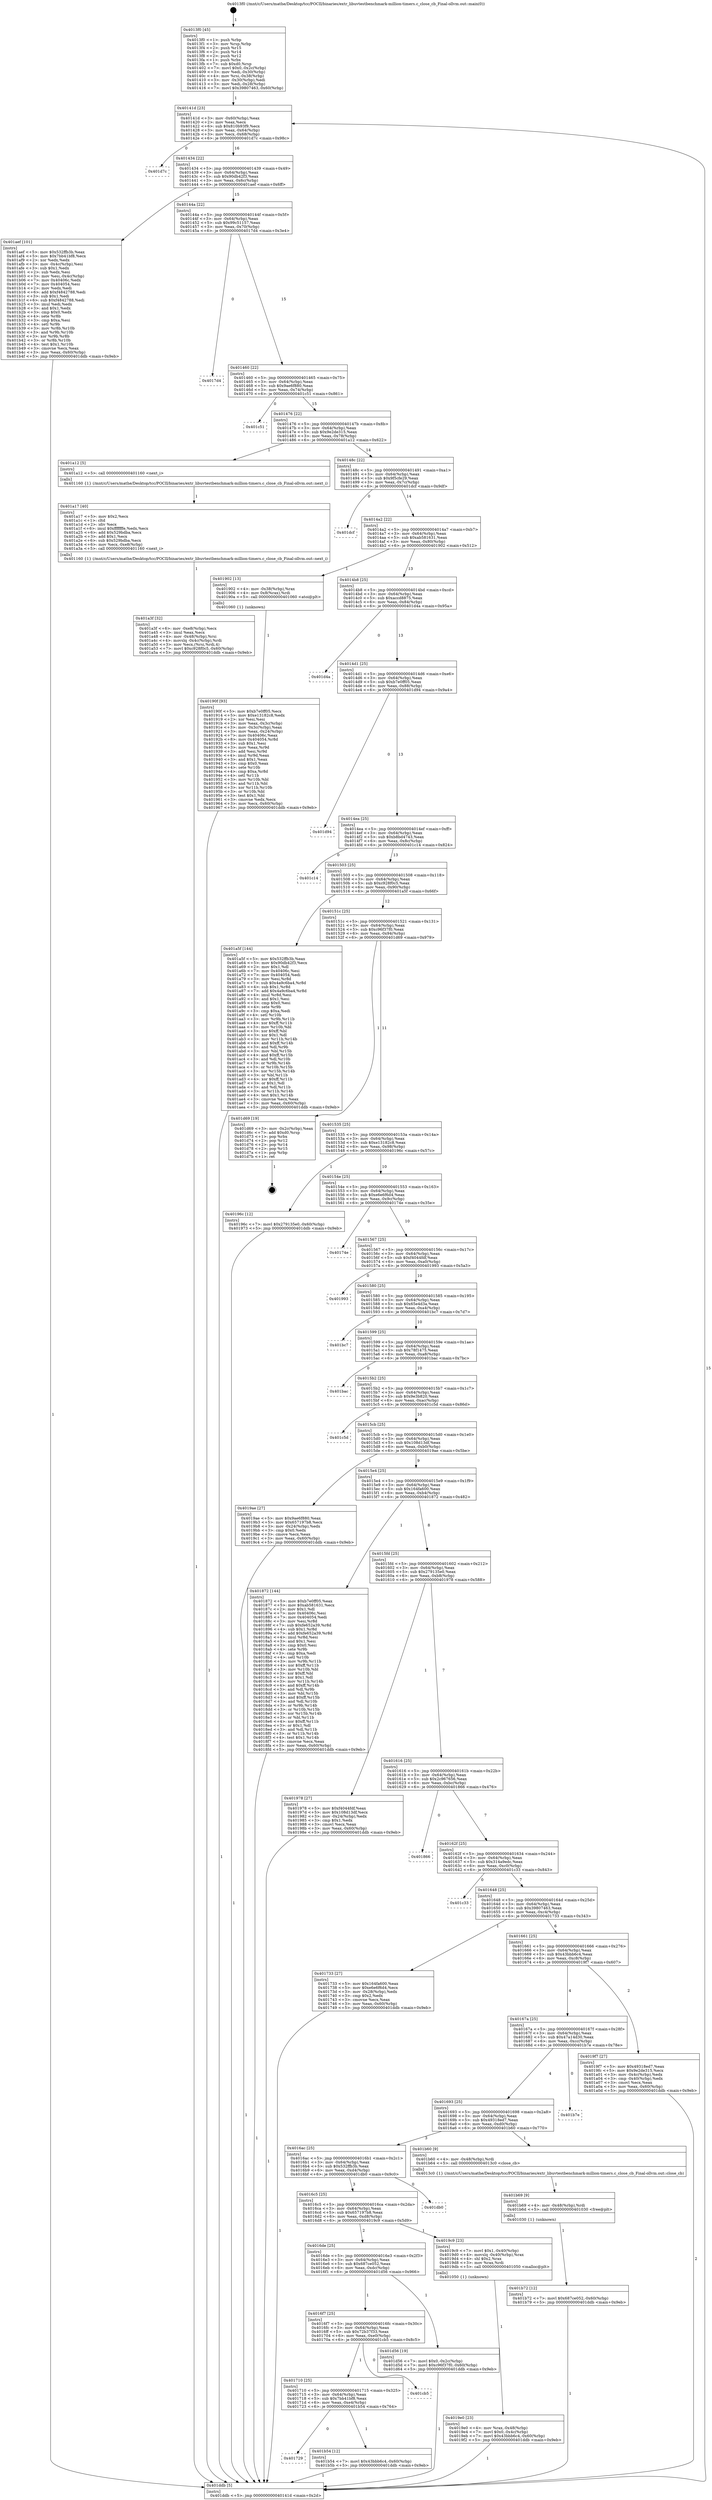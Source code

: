 digraph "0x4013f0" {
  label = "0x4013f0 (/mnt/c/Users/mathe/Desktop/tcc/POCII/binaries/extr_libuvtestbenchmark-million-timers.c_close_cb_Final-ollvm.out::main(0))"
  labelloc = "t"
  node[shape=record]

  Entry [label="",width=0.3,height=0.3,shape=circle,fillcolor=black,style=filled]
  "0x40141d" [label="{
     0x40141d [23]\l
     | [instrs]\l
     &nbsp;&nbsp;0x40141d \<+3\>: mov -0x60(%rbp),%eax\l
     &nbsp;&nbsp;0x401420 \<+2\>: mov %eax,%ecx\l
     &nbsp;&nbsp;0x401422 \<+6\>: sub $0x810b93f9,%ecx\l
     &nbsp;&nbsp;0x401428 \<+3\>: mov %eax,-0x64(%rbp)\l
     &nbsp;&nbsp;0x40142b \<+3\>: mov %ecx,-0x68(%rbp)\l
     &nbsp;&nbsp;0x40142e \<+6\>: je 0000000000401d7c \<main+0x98c\>\l
  }"]
  "0x401d7c" [label="{
     0x401d7c\l
  }", style=dashed]
  "0x401434" [label="{
     0x401434 [22]\l
     | [instrs]\l
     &nbsp;&nbsp;0x401434 \<+5\>: jmp 0000000000401439 \<main+0x49\>\l
     &nbsp;&nbsp;0x401439 \<+3\>: mov -0x64(%rbp),%eax\l
     &nbsp;&nbsp;0x40143c \<+5\>: sub $0x90db42f3,%eax\l
     &nbsp;&nbsp;0x401441 \<+3\>: mov %eax,-0x6c(%rbp)\l
     &nbsp;&nbsp;0x401444 \<+6\>: je 0000000000401aef \<main+0x6ff\>\l
  }"]
  Exit [label="",width=0.3,height=0.3,shape=circle,fillcolor=black,style=filled,peripheries=2]
  "0x401aef" [label="{
     0x401aef [101]\l
     | [instrs]\l
     &nbsp;&nbsp;0x401aef \<+5\>: mov $0x532ffb3b,%eax\l
     &nbsp;&nbsp;0x401af4 \<+5\>: mov $0x7bb41bf8,%ecx\l
     &nbsp;&nbsp;0x401af9 \<+2\>: xor %edx,%edx\l
     &nbsp;&nbsp;0x401afb \<+3\>: mov -0x4c(%rbp),%esi\l
     &nbsp;&nbsp;0x401afe \<+3\>: sub $0x1,%edx\l
     &nbsp;&nbsp;0x401b01 \<+2\>: sub %edx,%esi\l
     &nbsp;&nbsp;0x401b03 \<+3\>: mov %esi,-0x4c(%rbp)\l
     &nbsp;&nbsp;0x401b06 \<+7\>: mov 0x40406c,%edx\l
     &nbsp;&nbsp;0x401b0d \<+7\>: mov 0x404054,%esi\l
     &nbsp;&nbsp;0x401b14 \<+2\>: mov %edx,%edi\l
     &nbsp;&nbsp;0x401b16 \<+6\>: add $0xf4842788,%edi\l
     &nbsp;&nbsp;0x401b1c \<+3\>: sub $0x1,%edi\l
     &nbsp;&nbsp;0x401b1f \<+6\>: sub $0xf4842788,%edi\l
     &nbsp;&nbsp;0x401b25 \<+3\>: imul %edi,%edx\l
     &nbsp;&nbsp;0x401b28 \<+3\>: and $0x1,%edx\l
     &nbsp;&nbsp;0x401b2b \<+3\>: cmp $0x0,%edx\l
     &nbsp;&nbsp;0x401b2e \<+4\>: sete %r8b\l
     &nbsp;&nbsp;0x401b32 \<+3\>: cmp $0xa,%esi\l
     &nbsp;&nbsp;0x401b35 \<+4\>: setl %r9b\l
     &nbsp;&nbsp;0x401b39 \<+3\>: mov %r8b,%r10b\l
     &nbsp;&nbsp;0x401b3c \<+3\>: and %r9b,%r10b\l
     &nbsp;&nbsp;0x401b3f \<+3\>: xor %r9b,%r8b\l
     &nbsp;&nbsp;0x401b42 \<+3\>: or %r8b,%r10b\l
     &nbsp;&nbsp;0x401b45 \<+4\>: test $0x1,%r10b\l
     &nbsp;&nbsp;0x401b49 \<+3\>: cmovne %ecx,%eax\l
     &nbsp;&nbsp;0x401b4c \<+3\>: mov %eax,-0x60(%rbp)\l
     &nbsp;&nbsp;0x401b4f \<+5\>: jmp 0000000000401ddb \<main+0x9eb\>\l
  }"]
  "0x40144a" [label="{
     0x40144a [22]\l
     | [instrs]\l
     &nbsp;&nbsp;0x40144a \<+5\>: jmp 000000000040144f \<main+0x5f\>\l
     &nbsp;&nbsp;0x40144f \<+3\>: mov -0x64(%rbp),%eax\l
     &nbsp;&nbsp;0x401452 \<+5\>: sub $0x99c51157,%eax\l
     &nbsp;&nbsp;0x401457 \<+3\>: mov %eax,-0x70(%rbp)\l
     &nbsp;&nbsp;0x40145a \<+6\>: je 00000000004017d4 \<main+0x3e4\>\l
  }"]
  "0x401b72" [label="{
     0x401b72 [12]\l
     | [instrs]\l
     &nbsp;&nbsp;0x401b72 \<+7\>: movl $0x687ce052,-0x60(%rbp)\l
     &nbsp;&nbsp;0x401b79 \<+5\>: jmp 0000000000401ddb \<main+0x9eb\>\l
  }"]
  "0x4017d4" [label="{
     0x4017d4\l
  }", style=dashed]
  "0x401460" [label="{
     0x401460 [22]\l
     | [instrs]\l
     &nbsp;&nbsp;0x401460 \<+5\>: jmp 0000000000401465 \<main+0x75\>\l
     &nbsp;&nbsp;0x401465 \<+3\>: mov -0x64(%rbp),%eax\l
     &nbsp;&nbsp;0x401468 \<+5\>: sub $0x9ae6f880,%eax\l
     &nbsp;&nbsp;0x40146d \<+3\>: mov %eax,-0x74(%rbp)\l
     &nbsp;&nbsp;0x401470 \<+6\>: je 0000000000401c51 \<main+0x861\>\l
  }"]
  "0x401b69" [label="{
     0x401b69 [9]\l
     | [instrs]\l
     &nbsp;&nbsp;0x401b69 \<+4\>: mov -0x48(%rbp),%rdi\l
     &nbsp;&nbsp;0x401b6d \<+5\>: call 0000000000401030 \<free@plt\>\l
     | [calls]\l
     &nbsp;&nbsp;0x401030 \{1\} (unknown)\l
  }"]
  "0x401c51" [label="{
     0x401c51\l
  }", style=dashed]
  "0x401476" [label="{
     0x401476 [22]\l
     | [instrs]\l
     &nbsp;&nbsp;0x401476 \<+5\>: jmp 000000000040147b \<main+0x8b\>\l
     &nbsp;&nbsp;0x40147b \<+3\>: mov -0x64(%rbp),%eax\l
     &nbsp;&nbsp;0x40147e \<+5\>: sub $0x9e2de315,%eax\l
     &nbsp;&nbsp;0x401483 \<+3\>: mov %eax,-0x78(%rbp)\l
     &nbsp;&nbsp;0x401486 \<+6\>: je 0000000000401a12 \<main+0x622\>\l
  }"]
  "0x401729" [label="{
     0x401729\l
  }", style=dashed]
  "0x401a12" [label="{
     0x401a12 [5]\l
     | [instrs]\l
     &nbsp;&nbsp;0x401a12 \<+5\>: call 0000000000401160 \<next_i\>\l
     | [calls]\l
     &nbsp;&nbsp;0x401160 \{1\} (/mnt/c/Users/mathe/Desktop/tcc/POCII/binaries/extr_libuvtestbenchmark-million-timers.c_close_cb_Final-ollvm.out::next_i)\l
  }"]
  "0x40148c" [label="{
     0x40148c [22]\l
     | [instrs]\l
     &nbsp;&nbsp;0x40148c \<+5\>: jmp 0000000000401491 \<main+0xa1\>\l
     &nbsp;&nbsp;0x401491 \<+3\>: mov -0x64(%rbp),%eax\l
     &nbsp;&nbsp;0x401494 \<+5\>: sub $0x9f5cfe29,%eax\l
     &nbsp;&nbsp;0x401499 \<+3\>: mov %eax,-0x7c(%rbp)\l
     &nbsp;&nbsp;0x40149c \<+6\>: je 0000000000401dcf \<main+0x9df\>\l
  }"]
  "0x401b54" [label="{
     0x401b54 [12]\l
     | [instrs]\l
     &nbsp;&nbsp;0x401b54 \<+7\>: movl $0x43bbb6c4,-0x60(%rbp)\l
     &nbsp;&nbsp;0x401b5b \<+5\>: jmp 0000000000401ddb \<main+0x9eb\>\l
  }"]
  "0x401dcf" [label="{
     0x401dcf\l
  }", style=dashed]
  "0x4014a2" [label="{
     0x4014a2 [22]\l
     | [instrs]\l
     &nbsp;&nbsp;0x4014a2 \<+5\>: jmp 00000000004014a7 \<main+0xb7\>\l
     &nbsp;&nbsp;0x4014a7 \<+3\>: mov -0x64(%rbp),%eax\l
     &nbsp;&nbsp;0x4014aa \<+5\>: sub $0xab581631,%eax\l
     &nbsp;&nbsp;0x4014af \<+3\>: mov %eax,-0x80(%rbp)\l
     &nbsp;&nbsp;0x4014b2 \<+6\>: je 0000000000401902 \<main+0x512\>\l
  }"]
  "0x401710" [label="{
     0x401710 [25]\l
     | [instrs]\l
     &nbsp;&nbsp;0x401710 \<+5\>: jmp 0000000000401715 \<main+0x325\>\l
     &nbsp;&nbsp;0x401715 \<+3\>: mov -0x64(%rbp),%eax\l
     &nbsp;&nbsp;0x401718 \<+5\>: sub $0x7bb41bf8,%eax\l
     &nbsp;&nbsp;0x40171d \<+6\>: mov %eax,-0xe4(%rbp)\l
     &nbsp;&nbsp;0x401723 \<+6\>: je 0000000000401b54 \<main+0x764\>\l
  }"]
  "0x401902" [label="{
     0x401902 [13]\l
     | [instrs]\l
     &nbsp;&nbsp;0x401902 \<+4\>: mov -0x38(%rbp),%rax\l
     &nbsp;&nbsp;0x401906 \<+4\>: mov 0x8(%rax),%rdi\l
     &nbsp;&nbsp;0x40190a \<+5\>: call 0000000000401060 \<atoi@plt\>\l
     | [calls]\l
     &nbsp;&nbsp;0x401060 \{1\} (unknown)\l
  }"]
  "0x4014b8" [label="{
     0x4014b8 [25]\l
     | [instrs]\l
     &nbsp;&nbsp;0x4014b8 \<+5\>: jmp 00000000004014bd \<main+0xcd\>\l
     &nbsp;&nbsp;0x4014bd \<+3\>: mov -0x64(%rbp),%eax\l
     &nbsp;&nbsp;0x4014c0 \<+5\>: sub $0xaccd8875,%eax\l
     &nbsp;&nbsp;0x4014c5 \<+6\>: mov %eax,-0x84(%rbp)\l
     &nbsp;&nbsp;0x4014cb \<+6\>: je 0000000000401d4a \<main+0x95a\>\l
  }"]
  "0x401cb5" [label="{
     0x401cb5\l
  }", style=dashed]
  "0x401d4a" [label="{
     0x401d4a\l
  }", style=dashed]
  "0x4014d1" [label="{
     0x4014d1 [25]\l
     | [instrs]\l
     &nbsp;&nbsp;0x4014d1 \<+5\>: jmp 00000000004014d6 \<main+0xe6\>\l
     &nbsp;&nbsp;0x4014d6 \<+3\>: mov -0x64(%rbp),%eax\l
     &nbsp;&nbsp;0x4014d9 \<+5\>: sub $0xb7e0ff05,%eax\l
     &nbsp;&nbsp;0x4014de \<+6\>: mov %eax,-0x88(%rbp)\l
     &nbsp;&nbsp;0x4014e4 \<+6\>: je 0000000000401d94 \<main+0x9a4\>\l
  }"]
  "0x4016f7" [label="{
     0x4016f7 [25]\l
     | [instrs]\l
     &nbsp;&nbsp;0x4016f7 \<+5\>: jmp 00000000004016fc \<main+0x30c\>\l
     &nbsp;&nbsp;0x4016fc \<+3\>: mov -0x64(%rbp),%eax\l
     &nbsp;&nbsp;0x4016ff \<+5\>: sub $0x72b37f33,%eax\l
     &nbsp;&nbsp;0x401704 \<+6\>: mov %eax,-0xe0(%rbp)\l
     &nbsp;&nbsp;0x40170a \<+6\>: je 0000000000401cb5 \<main+0x8c5\>\l
  }"]
  "0x401d94" [label="{
     0x401d94\l
  }", style=dashed]
  "0x4014ea" [label="{
     0x4014ea [25]\l
     | [instrs]\l
     &nbsp;&nbsp;0x4014ea \<+5\>: jmp 00000000004014ef \<main+0xff\>\l
     &nbsp;&nbsp;0x4014ef \<+3\>: mov -0x64(%rbp),%eax\l
     &nbsp;&nbsp;0x4014f2 \<+5\>: sub $0xb8bd4743,%eax\l
     &nbsp;&nbsp;0x4014f7 \<+6\>: mov %eax,-0x8c(%rbp)\l
     &nbsp;&nbsp;0x4014fd \<+6\>: je 0000000000401c14 \<main+0x824\>\l
  }"]
  "0x401d56" [label="{
     0x401d56 [19]\l
     | [instrs]\l
     &nbsp;&nbsp;0x401d56 \<+7\>: movl $0x0,-0x2c(%rbp)\l
     &nbsp;&nbsp;0x401d5d \<+7\>: movl $0xc96f37f0,-0x60(%rbp)\l
     &nbsp;&nbsp;0x401d64 \<+5\>: jmp 0000000000401ddb \<main+0x9eb\>\l
  }"]
  "0x401c14" [label="{
     0x401c14\l
  }", style=dashed]
  "0x401503" [label="{
     0x401503 [25]\l
     | [instrs]\l
     &nbsp;&nbsp;0x401503 \<+5\>: jmp 0000000000401508 \<main+0x118\>\l
     &nbsp;&nbsp;0x401508 \<+3\>: mov -0x64(%rbp),%eax\l
     &nbsp;&nbsp;0x40150b \<+5\>: sub $0xc928f0c5,%eax\l
     &nbsp;&nbsp;0x401510 \<+6\>: mov %eax,-0x90(%rbp)\l
     &nbsp;&nbsp;0x401516 \<+6\>: je 0000000000401a5f \<main+0x66f\>\l
  }"]
  "0x401a3f" [label="{
     0x401a3f [32]\l
     | [instrs]\l
     &nbsp;&nbsp;0x401a3f \<+6\>: mov -0xe8(%rbp),%ecx\l
     &nbsp;&nbsp;0x401a45 \<+3\>: imul %eax,%ecx\l
     &nbsp;&nbsp;0x401a48 \<+4\>: mov -0x48(%rbp),%rsi\l
     &nbsp;&nbsp;0x401a4c \<+4\>: movslq -0x4c(%rbp),%rdi\l
     &nbsp;&nbsp;0x401a50 \<+3\>: mov %ecx,(%rsi,%rdi,4)\l
     &nbsp;&nbsp;0x401a53 \<+7\>: movl $0xc928f0c5,-0x60(%rbp)\l
     &nbsp;&nbsp;0x401a5a \<+5\>: jmp 0000000000401ddb \<main+0x9eb\>\l
  }"]
  "0x401a5f" [label="{
     0x401a5f [144]\l
     | [instrs]\l
     &nbsp;&nbsp;0x401a5f \<+5\>: mov $0x532ffb3b,%eax\l
     &nbsp;&nbsp;0x401a64 \<+5\>: mov $0x90db42f3,%ecx\l
     &nbsp;&nbsp;0x401a69 \<+2\>: mov $0x1,%dl\l
     &nbsp;&nbsp;0x401a6b \<+7\>: mov 0x40406c,%esi\l
     &nbsp;&nbsp;0x401a72 \<+7\>: mov 0x404054,%edi\l
     &nbsp;&nbsp;0x401a79 \<+3\>: mov %esi,%r8d\l
     &nbsp;&nbsp;0x401a7c \<+7\>: sub $0x4a9c6ba4,%r8d\l
     &nbsp;&nbsp;0x401a83 \<+4\>: sub $0x1,%r8d\l
     &nbsp;&nbsp;0x401a87 \<+7\>: add $0x4a9c6ba4,%r8d\l
     &nbsp;&nbsp;0x401a8e \<+4\>: imul %r8d,%esi\l
     &nbsp;&nbsp;0x401a92 \<+3\>: and $0x1,%esi\l
     &nbsp;&nbsp;0x401a95 \<+3\>: cmp $0x0,%esi\l
     &nbsp;&nbsp;0x401a98 \<+4\>: sete %r9b\l
     &nbsp;&nbsp;0x401a9c \<+3\>: cmp $0xa,%edi\l
     &nbsp;&nbsp;0x401a9f \<+4\>: setl %r10b\l
     &nbsp;&nbsp;0x401aa3 \<+3\>: mov %r9b,%r11b\l
     &nbsp;&nbsp;0x401aa6 \<+4\>: xor $0xff,%r11b\l
     &nbsp;&nbsp;0x401aaa \<+3\>: mov %r10b,%bl\l
     &nbsp;&nbsp;0x401aad \<+3\>: xor $0xff,%bl\l
     &nbsp;&nbsp;0x401ab0 \<+3\>: xor $0x1,%dl\l
     &nbsp;&nbsp;0x401ab3 \<+3\>: mov %r11b,%r14b\l
     &nbsp;&nbsp;0x401ab6 \<+4\>: and $0xff,%r14b\l
     &nbsp;&nbsp;0x401aba \<+3\>: and %dl,%r9b\l
     &nbsp;&nbsp;0x401abd \<+3\>: mov %bl,%r15b\l
     &nbsp;&nbsp;0x401ac0 \<+4\>: and $0xff,%r15b\l
     &nbsp;&nbsp;0x401ac4 \<+3\>: and %dl,%r10b\l
     &nbsp;&nbsp;0x401ac7 \<+3\>: or %r9b,%r14b\l
     &nbsp;&nbsp;0x401aca \<+3\>: or %r10b,%r15b\l
     &nbsp;&nbsp;0x401acd \<+3\>: xor %r15b,%r14b\l
     &nbsp;&nbsp;0x401ad0 \<+3\>: or %bl,%r11b\l
     &nbsp;&nbsp;0x401ad3 \<+4\>: xor $0xff,%r11b\l
     &nbsp;&nbsp;0x401ad7 \<+3\>: or $0x1,%dl\l
     &nbsp;&nbsp;0x401ada \<+3\>: and %dl,%r11b\l
     &nbsp;&nbsp;0x401add \<+3\>: or %r11b,%r14b\l
     &nbsp;&nbsp;0x401ae0 \<+4\>: test $0x1,%r14b\l
     &nbsp;&nbsp;0x401ae4 \<+3\>: cmovne %ecx,%eax\l
     &nbsp;&nbsp;0x401ae7 \<+3\>: mov %eax,-0x60(%rbp)\l
     &nbsp;&nbsp;0x401aea \<+5\>: jmp 0000000000401ddb \<main+0x9eb\>\l
  }"]
  "0x40151c" [label="{
     0x40151c [25]\l
     | [instrs]\l
     &nbsp;&nbsp;0x40151c \<+5\>: jmp 0000000000401521 \<main+0x131\>\l
     &nbsp;&nbsp;0x401521 \<+3\>: mov -0x64(%rbp),%eax\l
     &nbsp;&nbsp;0x401524 \<+5\>: sub $0xc96f37f0,%eax\l
     &nbsp;&nbsp;0x401529 \<+6\>: mov %eax,-0x94(%rbp)\l
     &nbsp;&nbsp;0x40152f \<+6\>: je 0000000000401d69 \<main+0x979\>\l
  }"]
  "0x401a17" [label="{
     0x401a17 [40]\l
     | [instrs]\l
     &nbsp;&nbsp;0x401a17 \<+5\>: mov $0x2,%ecx\l
     &nbsp;&nbsp;0x401a1c \<+1\>: cltd\l
     &nbsp;&nbsp;0x401a1d \<+2\>: idiv %ecx\l
     &nbsp;&nbsp;0x401a1f \<+6\>: imul $0xfffffffe,%edx,%ecx\l
     &nbsp;&nbsp;0x401a25 \<+6\>: add $0x529bdba,%ecx\l
     &nbsp;&nbsp;0x401a2b \<+3\>: add $0x1,%ecx\l
     &nbsp;&nbsp;0x401a2e \<+6\>: sub $0x529bdba,%ecx\l
     &nbsp;&nbsp;0x401a34 \<+6\>: mov %ecx,-0xe8(%rbp)\l
     &nbsp;&nbsp;0x401a3a \<+5\>: call 0000000000401160 \<next_i\>\l
     | [calls]\l
     &nbsp;&nbsp;0x401160 \{1\} (/mnt/c/Users/mathe/Desktop/tcc/POCII/binaries/extr_libuvtestbenchmark-million-timers.c_close_cb_Final-ollvm.out::next_i)\l
  }"]
  "0x401d69" [label="{
     0x401d69 [19]\l
     | [instrs]\l
     &nbsp;&nbsp;0x401d69 \<+3\>: mov -0x2c(%rbp),%eax\l
     &nbsp;&nbsp;0x401d6c \<+7\>: add $0xd0,%rsp\l
     &nbsp;&nbsp;0x401d73 \<+1\>: pop %rbx\l
     &nbsp;&nbsp;0x401d74 \<+2\>: pop %r12\l
     &nbsp;&nbsp;0x401d76 \<+2\>: pop %r14\l
     &nbsp;&nbsp;0x401d78 \<+2\>: pop %r15\l
     &nbsp;&nbsp;0x401d7a \<+1\>: pop %rbp\l
     &nbsp;&nbsp;0x401d7b \<+1\>: ret\l
  }"]
  "0x401535" [label="{
     0x401535 [25]\l
     | [instrs]\l
     &nbsp;&nbsp;0x401535 \<+5\>: jmp 000000000040153a \<main+0x14a\>\l
     &nbsp;&nbsp;0x40153a \<+3\>: mov -0x64(%rbp),%eax\l
     &nbsp;&nbsp;0x40153d \<+5\>: sub $0xe13182c8,%eax\l
     &nbsp;&nbsp;0x401542 \<+6\>: mov %eax,-0x98(%rbp)\l
     &nbsp;&nbsp;0x401548 \<+6\>: je 000000000040196c \<main+0x57c\>\l
  }"]
  "0x4019e0" [label="{
     0x4019e0 [23]\l
     | [instrs]\l
     &nbsp;&nbsp;0x4019e0 \<+4\>: mov %rax,-0x48(%rbp)\l
     &nbsp;&nbsp;0x4019e4 \<+7\>: movl $0x0,-0x4c(%rbp)\l
     &nbsp;&nbsp;0x4019eb \<+7\>: movl $0x43bbb6c4,-0x60(%rbp)\l
     &nbsp;&nbsp;0x4019f2 \<+5\>: jmp 0000000000401ddb \<main+0x9eb\>\l
  }"]
  "0x40196c" [label="{
     0x40196c [12]\l
     | [instrs]\l
     &nbsp;&nbsp;0x40196c \<+7\>: movl $0x279135e0,-0x60(%rbp)\l
     &nbsp;&nbsp;0x401973 \<+5\>: jmp 0000000000401ddb \<main+0x9eb\>\l
  }"]
  "0x40154e" [label="{
     0x40154e [25]\l
     | [instrs]\l
     &nbsp;&nbsp;0x40154e \<+5\>: jmp 0000000000401553 \<main+0x163\>\l
     &nbsp;&nbsp;0x401553 \<+3\>: mov -0x64(%rbp),%eax\l
     &nbsp;&nbsp;0x401556 \<+5\>: sub $0xe6e6f6d4,%eax\l
     &nbsp;&nbsp;0x40155b \<+6\>: mov %eax,-0x9c(%rbp)\l
     &nbsp;&nbsp;0x401561 \<+6\>: je 000000000040174e \<main+0x35e\>\l
  }"]
  "0x4016de" [label="{
     0x4016de [25]\l
     | [instrs]\l
     &nbsp;&nbsp;0x4016de \<+5\>: jmp 00000000004016e3 \<main+0x2f3\>\l
     &nbsp;&nbsp;0x4016e3 \<+3\>: mov -0x64(%rbp),%eax\l
     &nbsp;&nbsp;0x4016e6 \<+5\>: sub $0x687ce052,%eax\l
     &nbsp;&nbsp;0x4016eb \<+6\>: mov %eax,-0xdc(%rbp)\l
     &nbsp;&nbsp;0x4016f1 \<+6\>: je 0000000000401d56 \<main+0x966\>\l
  }"]
  "0x40174e" [label="{
     0x40174e\l
  }", style=dashed]
  "0x401567" [label="{
     0x401567 [25]\l
     | [instrs]\l
     &nbsp;&nbsp;0x401567 \<+5\>: jmp 000000000040156c \<main+0x17c\>\l
     &nbsp;&nbsp;0x40156c \<+3\>: mov -0x64(%rbp),%eax\l
     &nbsp;&nbsp;0x40156f \<+5\>: sub $0xf4044fdf,%eax\l
     &nbsp;&nbsp;0x401574 \<+6\>: mov %eax,-0xa0(%rbp)\l
     &nbsp;&nbsp;0x40157a \<+6\>: je 0000000000401993 \<main+0x5a3\>\l
  }"]
  "0x4019c9" [label="{
     0x4019c9 [23]\l
     | [instrs]\l
     &nbsp;&nbsp;0x4019c9 \<+7\>: movl $0x1,-0x40(%rbp)\l
     &nbsp;&nbsp;0x4019d0 \<+4\>: movslq -0x40(%rbp),%rax\l
     &nbsp;&nbsp;0x4019d4 \<+4\>: shl $0x2,%rax\l
     &nbsp;&nbsp;0x4019d8 \<+3\>: mov %rax,%rdi\l
     &nbsp;&nbsp;0x4019db \<+5\>: call 0000000000401050 \<malloc@plt\>\l
     | [calls]\l
     &nbsp;&nbsp;0x401050 \{1\} (unknown)\l
  }"]
  "0x401993" [label="{
     0x401993\l
  }", style=dashed]
  "0x401580" [label="{
     0x401580 [25]\l
     | [instrs]\l
     &nbsp;&nbsp;0x401580 \<+5\>: jmp 0000000000401585 \<main+0x195\>\l
     &nbsp;&nbsp;0x401585 \<+3\>: mov -0x64(%rbp),%eax\l
     &nbsp;&nbsp;0x401588 \<+5\>: sub $0x65e4d3a,%eax\l
     &nbsp;&nbsp;0x40158d \<+6\>: mov %eax,-0xa4(%rbp)\l
     &nbsp;&nbsp;0x401593 \<+6\>: je 0000000000401bc7 \<main+0x7d7\>\l
  }"]
  "0x4016c5" [label="{
     0x4016c5 [25]\l
     | [instrs]\l
     &nbsp;&nbsp;0x4016c5 \<+5\>: jmp 00000000004016ca \<main+0x2da\>\l
     &nbsp;&nbsp;0x4016ca \<+3\>: mov -0x64(%rbp),%eax\l
     &nbsp;&nbsp;0x4016cd \<+5\>: sub $0x657197b8,%eax\l
     &nbsp;&nbsp;0x4016d2 \<+6\>: mov %eax,-0xd8(%rbp)\l
     &nbsp;&nbsp;0x4016d8 \<+6\>: je 00000000004019c9 \<main+0x5d9\>\l
  }"]
  "0x401bc7" [label="{
     0x401bc7\l
  }", style=dashed]
  "0x401599" [label="{
     0x401599 [25]\l
     | [instrs]\l
     &nbsp;&nbsp;0x401599 \<+5\>: jmp 000000000040159e \<main+0x1ae\>\l
     &nbsp;&nbsp;0x40159e \<+3\>: mov -0x64(%rbp),%eax\l
     &nbsp;&nbsp;0x4015a1 \<+5\>: sub $0x78f1475,%eax\l
     &nbsp;&nbsp;0x4015a6 \<+6\>: mov %eax,-0xa8(%rbp)\l
     &nbsp;&nbsp;0x4015ac \<+6\>: je 0000000000401bac \<main+0x7bc\>\l
  }"]
  "0x401db0" [label="{
     0x401db0\l
  }", style=dashed]
  "0x401bac" [label="{
     0x401bac\l
  }", style=dashed]
  "0x4015b2" [label="{
     0x4015b2 [25]\l
     | [instrs]\l
     &nbsp;&nbsp;0x4015b2 \<+5\>: jmp 00000000004015b7 \<main+0x1c7\>\l
     &nbsp;&nbsp;0x4015b7 \<+3\>: mov -0x64(%rbp),%eax\l
     &nbsp;&nbsp;0x4015ba \<+5\>: sub $0x9e3b820,%eax\l
     &nbsp;&nbsp;0x4015bf \<+6\>: mov %eax,-0xac(%rbp)\l
     &nbsp;&nbsp;0x4015c5 \<+6\>: je 0000000000401c5d \<main+0x86d\>\l
  }"]
  "0x4016ac" [label="{
     0x4016ac [25]\l
     | [instrs]\l
     &nbsp;&nbsp;0x4016ac \<+5\>: jmp 00000000004016b1 \<main+0x2c1\>\l
     &nbsp;&nbsp;0x4016b1 \<+3\>: mov -0x64(%rbp),%eax\l
     &nbsp;&nbsp;0x4016b4 \<+5\>: sub $0x532ffb3b,%eax\l
     &nbsp;&nbsp;0x4016b9 \<+6\>: mov %eax,-0xd4(%rbp)\l
     &nbsp;&nbsp;0x4016bf \<+6\>: je 0000000000401db0 \<main+0x9c0\>\l
  }"]
  "0x401c5d" [label="{
     0x401c5d\l
  }", style=dashed]
  "0x4015cb" [label="{
     0x4015cb [25]\l
     | [instrs]\l
     &nbsp;&nbsp;0x4015cb \<+5\>: jmp 00000000004015d0 \<main+0x1e0\>\l
     &nbsp;&nbsp;0x4015d0 \<+3\>: mov -0x64(%rbp),%eax\l
     &nbsp;&nbsp;0x4015d3 \<+5\>: sub $0x108d13df,%eax\l
     &nbsp;&nbsp;0x4015d8 \<+6\>: mov %eax,-0xb0(%rbp)\l
     &nbsp;&nbsp;0x4015de \<+6\>: je 00000000004019ae \<main+0x5be\>\l
  }"]
  "0x401b60" [label="{
     0x401b60 [9]\l
     | [instrs]\l
     &nbsp;&nbsp;0x401b60 \<+4\>: mov -0x48(%rbp),%rdi\l
     &nbsp;&nbsp;0x401b64 \<+5\>: call 00000000004013c0 \<close_cb\>\l
     | [calls]\l
     &nbsp;&nbsp;0x4013c0 \{1\} (/mnt/c/Users/mathe/Desktop/tcc/POCII/binaries/extr_libuvtestbenchmark-million-timers.c_close_cb_Final-ollvm.out::close_cb)\l
  }"]
  "0x4019ae" [label="{
     0x4019ae [27]\l
     | [instrs]\l
     &nbsp;&nbsp;0x4019ae \<+5\>: mov $0x9ae6f880,%eax\l
     &nbsp;&nbsp;0x4019b3 \<+5\>: mov $0x657197b8,%ecx\l
     &nbsp;&nbsp;0x4019b8 \<+3\>: mov -0x24(%rbp),%edx\l
     &nbsp;&nbsp;0x4019bb \<+3\>: cmp $0x0,%edx\l
     &nbsp;&nbsp;0x4019be \<+3\>: cmove %ecx,%eax\l
     &nbsp;&nbsp;0x4019c1 \<+3\>: mov %eax,-0x60(%rbp)\l
     &nbsp;&nbsp;0x4019c4 \<+5\>: jmp 0000000000401ddb \<main+0x9eb\>\l
  }"]
  "0x4015e4" [label="{
     0x4015e4 [25]\l
     | [instrs]\l
     &nbsp;&nbsp;0x4015e4 \<+5\>: jmp 00000000004015e9 \<main+0x1f9\>\l
     &nbsp;&nbsp;0x4015e9 \<+3\>: mov -0x64(%rbp),%eax\l
     &nbsp;&nbsp;0x4015ec \<+5\>: sub $0x164fa600,%eax\l
     &nbsp;&nbsp;0x4015f1 \<+6\>: mov %eax,-0xb4(%rbp)\l
     &nbsp;&nbsp;0x4015f7 \<+6\>: je 0000000000401872 \<main+0x482\>\l
  }"]
  "0x401693" [label="{
     0x401693 [25]\l
     | [instrs]\l
     &nbsp;&nbsp;0x401693 \<+5\>: jmp 0000000000401698 \<main+0x2a8\>\l
     &nbsp;&nbsp;0x401698 \<+3\>: mov -0x64(%rbp),%eax\l
     &nbsp;&nbsp;0x40169b \<+5\>: sub $0x49318ed7,%eax\l
     &nbsp;&nbsp;0x4016a0 \<+6\>: mov %eax,-0xd0(%rbp)\l
     &nbsp;&nbsp;0x4016a6 \<+6\>: je 0000000000401b60 \<main+0x770\>\l
  }"]
  "0x401872" [label="{
     0x401872 [144]\l
     | [instrs]\l
     &nbsp;&nbsp;0x401872 \<+5\>: mov $0xb7e0ff05,%eax\l
     &nbsp;&nbsp;0x401877 \<+5\>: mov $0xab581631,%ecx\l
     &nbsp;&nbsp;0x40187c \<+2\>: mov $0x1,%dl\l
     &nbsp;&nbsp;0x40187e \<+7\>: mov 0x40406c,%esi\l
     &nbsp;&nbsp;0x401885 \<+7\>: mov 0x404054,%edi\l
     &nbsp;&nbsp;0x40188c \<+3\>: mov %esi,%r8d\l
     &nbsp;&nbsp;0x40188f \<+7\>: sub $0xfe652a39,%r8d\l
     &nbsp;&nbsp;0x401896 \<+4\>: sub $0x1,%r8d\l
     &nbsp;&nbsp;0x40189a \<+7\>: add $0xfe652a39,%r8d\l
     &nbsp;&nbsp;0x4018a1 \<+4\>: imul %r8d,%esi\l
     &nbsp;&nbsp;0x4018a5 \<+3\>: and $0x1,%esi\l
     &nbsp;&nbsp;0x4018a8 \<+3\>: cmp $0x0,%esi\l
     &nbsp;&nbsp;0x4018ab \<+4\>: sete %r9b\l
     &nbsp;&nbsp;0x4018af \<+3\>: cmp $0xa,%edi\l
     &nbsp;&nbsp;0x4018b2 \<+4\>: setl %r10b\l
     &nbsp;&nbsp;0x4018b6 \<+3\>: mov %r9b,%r11b\l
     &nbsp;&nbsp;0x4018b9 \<+4\>: xor $0xff,%r11b\l
     &nbsp;&nbsp;0x4018bd \<+3\>: mov %r10b,%bl\l
     &nbsp;&nbsp;0x4018c0 \<+3\>: xor $0xff,%bl\l
     &nbsp;&nbsp;0x4018c3 \<+3\>: xor $0x1,%dl\l
     &nbsp;&nbsp;0x4018c6 \<+3\>: mov %r11b,%r14b\l
     &nbsp;&nbsp;0x4018c9 \<+4\>: and $0xff,%r14b\l
     &nbsp;&nbsp;0x4018cd \<+3\>: and %dl,%r9b\l
     &nbsp;&nbsp;0x4018d0 \<+3\>: mov %bl,%r15b\l
     &nbsp;&nbsp;0x4018d3 \<+4\>: and $0xff,%r15b\l
     &nbsp;&nbsp;0x4018d7 \<+3\>: and %dl,%r10b\l
     &nbsp;&nbsp;0x4018da \<+3\>: or %r9b,%r14b\l
     &nbsp;&nbsp;0x4018dd \<+3\>: or %r10b,%r15b\l
     &nbsp;&nbsp;0x4018e0 \<+3\>: xor %r15b,%r14b\l
     &nbsp;&nbsp;0x4018e3 \<+3\>: or %bl,%r11b\l
     &nbsp;&nbsp;0x4018e6 \<+4\>: xor $0xff,%r11b\l
     &nbsp;&nbsp;0x4018ea \<+3\>: or $0x1,%dl\l
     &nbsp;&nbsp;0x4018ed \<+3\>: and %dl,%r11b\l
     &nbsp;&nbsp;0x4018f0 \<+3\>: or %r11b,%r14b\l
     &nbsp;&nbsp;0x4018f3 \<+4\>: test $0x1,%r14b\l
     &nbsp;&nbsp;0x4018f7 \<+3\>: cmovne %ecx,%eax\l
     &nbsp;&nbsp;0x4018fa \<+3\>: mov %eax,-0x60(%rbp)\l
     &nbsp;&nbsp;0x4018fd \<+5\>: jmp 0000000000401ddb \<main+0x9eb\>\l
  }"]
  "0x4015fd" [label="{
     0x4015fd [25]\l
     | [instrs]\l
     &nbsp;&nbsp;0x4015fd \<+5\>: jmp 0000000000401602 \<main+0x212\>\l
     &nbsp;&nbsp;0x401602 \<+3\>: mov -0x64(%rbp),%eax\l
     &nbsp;&nbsp;0x401605 \<+5\>: sub $0x279135e0,%eax\l
     &nbsp;&nbsp;0x40160a \<+6\>: mov %eax,-0xb8(%rbp)\l
     &nbsp;&nbsp;0x401610 \<+6\>: je 0000000000401978 \<main+0x588\>\l
  }"]
  "0x401b7e" [label="{
     0x401b7e\l
  }", style=dashed]
  "0x401978" [label="{
     0x401978 [27]\l
     | [instrs]\l
     &nbsp;&nbsp;0x401978 \<+5\>: mov $0xf4044fdf,%eax\l
     &nbsp;&nbsp;0x40197d \<+5\>: mov $0x108d13df,%ecx\l
     &nbsp;&nbsp;0x401982 \<+3\>: mov -0x24(%rbp),%edx\l
     &nbsp;&nbsp;0x401985 \<+3\>: cmp $0x1,%edx\l
     &nbsp;&nbsp;0x401988 \<+3\>: cmovl %ecx,%eax\l
     &nbsp;&nbsp;0x40198b \<+3\>: mov %eax,-0x60(%rbp)\l
     &nbsp;&nbsp;0x40198e \<+5\>: jmp 0000000000401ddb \<main+0x9eb\>\l
  }"]
  "0x401616" [label="{
     0x401616 [25]\l
     | [instrs]\l
     &nbsp;&nbsp;0x401616 \<+5\>: jmp 000000000040161b \<main+0x22b\>\l
     &nbsp;&nbsp;0x40161b \<+3\>: mov -0x64(%rbp),%eax\l
     &nbsp;&nbsp;0x40161e \<+5\>: sub $0x2c967656,%eax\l
     &nbsp;&nbsp;0x401623 \<+6\>: mov %eax,-0xbc(%rbp)\l
     &nbsp;&nbsp;0x401629 \<+6\>: je 0000000000401866 \<main+0x476\>\l
  }"]
  "0x40167a" [label="{
     0x40167a [25]\l
     | [instrs]\l
     &nbsp;&nbsp;0x40167a \<+5\>: jmp 000000000040167f \<main+0x28f\>\l
     &nbsp;&nbsp;0x40167f \<+3\>: mov -0x64(%rbp),%eax\l
     &nbsp;&nbsp;0x401682 \<+5\>: sub $0x47a14d30,%eax\l
     &nbsp;&nbsp;0x401687 \<+6\>: mov %eax,-0xcc(%rbp)\l
     &nbsp;&nbsp;0x40168d \<+6\>: je 0000000000401b7e \<main+0x78e\>\l
  }"]
  "0x401866" [label="{
     0x401866\l
  }", style=dashed]
  "0x40162f" [label="{
     0x40162f [25]\l
     | [instrs]\l
     &nbsp;&nbsp;0x40162f \<+5\>: jmp 0000000000401634 \<main+0x244\>\l
     &nbsp;&nbsp;0x401634 \<+3\>: mov -0x64(%rbp),%eax\l
     &nbsp;&nbsp;0x401637 \<+5\>: sub $0x314a9edc,%eax\l
     &nbsp;&nbsp;0x40163c \<+6\>: mov %eax,-0xc0(%rbp)\l
     &nbsp;&nbsp;0x401642 \<+6\>: je 0000000000401c33 \<main+0x843\>\l
  }"]
  "0x4019f7" [label="{
     0x4019f7 [27]\l
     | [instrs]\l
     &nbsp;&nbsp;0x4019f7 \<+5\>: mov $0x49318ed7,%eax\l
     &nbsp;&nbsp;0x4019fc \<+5\>: mov $0x9e2de315,%ecx\l
     &nbsp;&nbsp;0x401a01 \<+3\>: mov -0x4c(%rbp),%edx\l
     &nbsp;&nbsp;0x401a04 \<+3\>: cmp -0x40(%rbp),%edx\l
     &nbsp;&nbsp;0x401a07 \<+3\>: cmovl %ecx,%eax\l
     &nbsp;&nbsp;0x401a0a \<+3\>: mov %eax,-0x60(%rbp)\l
     &nbsp;&nbsp;0x401a0d \<+5\>: jmp 0000000000401ddb \<main+0x9eb\>\l
  }"]
  "0x401c33" [label="{
     0x401c33\l
  }", style=dashed]
  "0x401648" [label="{
     0x401648 [25]\l
     | [instrs]\l
     &nbsp;&nbsp;0x401648 \<+5\>: jmp 000000000040164d \<main+0x25d\>\l
     &nbsp;&nbsp;0x40164d \<+3\>: mov -0x64(%rbp),%eax\l
     &nbsp;&nbsp;0x401650 \<+5\>: sub $0x39807463,%eax\l
     &nbsp;&nbsp;0x401655 \<+6\>: mov %eax,-0xc4(%rbp)\l
     &nbsp;&nbsp;0x40165b \<+6\>: je 0000000000401733 \<main+0x343\>\l
  }"]
  "0x40190f" [label="{
     0x40190f [93]\l
     | [instrs]\l
     &nbsp;&nbsp;0x40190f \<+5\>: mov $0xb7e0ff05,%ecx\l
     &nbsp;&nbsp;0x401914 \<+5\>: mov $0xe13182c8,%edx\l
     &nbsp;&nbsp;0x401919 \<+2\>: xor %esi,%esi\l
     &nbsp;&nbsp;0x40191b \<+3\>: mov %eax,-0x3c(%rbp)\l
     &nbsp;&nbsp;0x40191e \<+3\>: mov -0x3c(%rbp),%eax\l
     &nbsp;&nbsp;0x401921 \<+3\>: mov %eax,-0x24(%rbp)\l
     &nbsp;&nbsp;0x401924 \<+7\>: mov 0x40406c,%eax\l
     &nbsp;&nbsp;0x40192b \<+8\>: mov 0x404054,%r8d\l
     &nbsp;&nbsp;0x401933 \<+3\>: sub $0x1,%esi\l
     &nbsp;&nbsp;0x401936 \<+3\>: mov %eax,%r9d\l
     &nbsp;&nbsp;0x401939 \<+3\>: add %esi,%r9d\l
     &nbsp;&nbsp;0x40193c \<+4\>: imul %r9d,%eax\l
     &nbsp;&nbsp;0x401940 \<+3\>: and $0x1,%eax\l
     &nbsp;&nbsp;0x401943 \<+3\>: cmp $0x0,%eax\l
     &nbsp;&nbsp;0x401946 \<+4\>: sete %r10b\l
     &nbsp;&nbsp;0x40194a \<+4\>: cmp $0xa,%r8d\l
     &nbsp;&nbsp;0x40194e \<+4\>: setl %r11b\l
     &nbsp;&nbsp;0x401952 \<+3\>: mov %r10b,%bl\l
     &nbsp;&nbsp;0x401955 \<+3\>: and %r11b,%bl\l
     &nbsp;&nbsp;0x401958 \<+3\>: xor %r11b,%r10b\l
     &nbsp;&nbsp;0x40195b \<+3\>: or %r10b,%bl\l
     &nbsp;&nbsp;0x40195e \<+3\>: test $0x1,%bl\l
     &nbsp;&nbsp;0x401961 \<+3\>: cmovne %edx,%ecx\l
     &nbsp;&nbsp;0x401964 \<+3\>: mov %ecx,-0x60(%rbp)\l
     &nbsp;&nbsp;0x401967 \<+5\>: jmp 0000000000401ddb \<main+0x9eb\>\l
  }"]
  "0x401733" [label="{
     0x401733 [27]\l
     | [instrs]\l
     &nbsp;&nbsp;0x401733 \<+5\>: mov $0x164fa600,%eax\l
     &nbsp;&nbsp;0x401738 \<+5\>: mov $0xe6e6f6d4,%ecx\l
     &nbsp;&nbsp;0x40173d \<+3\>: mov -0x28(%rbp),%edx\l
     &nbsp;&nbsp;0x401740 \<+3\>: cmp $0x2,%edx\l
     &nbsp;&nbsp;0x401743 \<+3\>: cmovne %ecx,%eax\l
     &nbsp;&nbsp;0x401746 \<+3\>: mov %eax,-0x60(%rbp)\l
     &nbsp;&nbsp;0x401749 \<+5\>: jmp 0000000000401ddb \<main+0x9eb\>\l
  }"]
  "0x401661" [label="{
     0x401661 [25]\l
     | [instrs]\l
     &nbsp;&nbsp;0x401661 \<+5\>: jmp 0000000000401666 \<main+0x276\>\l
     &nbsp;&nbsp;0x401666 \<+3\>: mov -0x64(%rbp),%eax\l
     &nbsp;&nbsp;0x401669 \<+5\>: sub $0x43bbb6c4,%eax\l
     &nbsp;&nbsp;0x40166e \<+6\>: mov %eax,-0xc8(%rbp)\l
     &nbsp;&nbsp;0x401674 \<+6\>: je 00000000004019f7 \<main+0x607\>\l
  }"]
  "0x401ddb" [label="{
     0x401ddb [5]\l
     | [instrs]\l
     &nbsp;&nbsp;0x401ddb \<+5\>: jmp 000000000040141d \<main+0x2d\>\l
  }"]
  "0x4013f0" [label="{
     0x4013f0 [45]\l
     | [instrs]\l
     &nbsp;&nbsp;0x4013f0 \<+1\>: push %rbp\l
     &nbsp;&nbsp;0x4013f1 \<+3\>: mov %rsp,%rbp\l
     &nbsp;&nbsp;0x4013f4 \<+2\>: push %r15\l
     &nbsp;&nbsp;0x4013f6 \<+2\>: push %r14\l
     &nbsp;&nbsp;0x4013f8 \<+2\>: push %r12\l
     &nbsp;&nbsp;0x4013fa \<+1\>: push %rbx\l
     &nbsp;&nbsp;0x4013fb \<+7\>: sub $0xd0,%rsp\l
     &nbsp;&nbsp;0x401402 \<+7\>: movl $0x0,-0x2c(%rbp)\l
     &nbsp;&nbsp;0x401409 \<+3\>: mov %edi,-0x30(%rbp)\l
     &nbsp;&nbsp;0x40140c \<+4\>: mov %rsi,-0x38(%rbp)\l
     &nbsp;&nbsp;0x401410 \<+3\>: mov -0x30(%rbp),%edi\l
     &nbsp;&nbsp;0x401413 \<+3\>: mov %edi,-0x28(%rbp)\l
     &nbsp;&nbsp;0x401416 \<+7\>: movl $0x39807463,-0x60(%rbp)\l
  }"]
  Entry -> "0x4013f0" [label=" 1"]
  "0x40141d" -> "0x401d7c" [label=" 0"]
  "0x40141d" -> "0x401434" [label=" 16"]
  "0x401d69" -> Exit [label=" 1"]
  "0x401434" -> "0x401aef" [label=" 1"]
  "0x401434" -> "0x40144a" [label=" 15"]
  "0x401d56" -> "0x401ddb" [label=" 1"]
  "0x40144a" -> "0x4017d4" [label=" 0"]
  "0x40144a" -> "0x401460" [label=" 15"]
  "0x401b72" -> "0x401ddb" [label=" 1"]
  "0x401460" -> "0x401c51" [label=" 0"]
  "0x401460" -> "0x401476" [label=" 15"]
  "0x401b69" -> "0x401b72" [label=" 1"]
  "0x401476" -> "0x401a12" [label=" 1"]
  "0x401476" -> "0x40148c" [label=" 14"]
  "0x401b60" -> "0x401b69" [label=" 1"]
  "0x40148c" -> "0x401dcf" [label=" 0"]
  "0x40148c" -> "0x4014a2" [label=" 14"]
  "0x401b54" -> "0x401ddb" [label=" 1"]
  "0x4014a2" -> "0x401902" [label=" 1"]
  "0x4014a2" -> "0x4014b8" [label=" 13"]
  "0x401710" -> "0x401b54" [label=" 1"]
  "0x4014b8" -> "0x401d4a" [label=" 0"]
  "0x4014b8" -> "0x4014d1" [label=" 13"]
  "0x401710" -> "0x401729" [label=" 0"]
  "0x4014d1" -> "0x401d94" [label=" 0"]
  "0x4014d1" -> "0x4014ea" [label=" 13"]
  "0x4016f7" -> "0x401cb5" [label=" 0"]
  "0x4014ea" -> "0x401c14" [label=" 0"]
  "0x4014ea" -> "0x401503" [label=" 13"]
  "0x4016f7" -> "0x401710" [label=" 1"]
  "0x401503" -> "0x401a5f" [label=" 1"]
  "0x401503" -> "0x40151c" [label=" 12"]
  "0x4016de" -> "0x401d56" [label=" 1"]
  "0x40151c" -> "0x401d69" [label=" 1"]
  "0x40151c" -> "0x401535" [label=" 11"]
  "0x4016de" -> "0x4016f7" [label=" 1"]
  "0x401535" -> "0x40196c" [label=" 1"]
  "0x401535" -> "0x40154e" [label=" 10"]
  "0x401aef" -> "0x401ddb" [label=" 1"]
  "0x40154e" -> "0x40174e" [label=" 0"]
  "0x40154e" -> "0x401567" [label=" 10"]
  "0x401a5f" -> "0x401ddb" [label=" 1"]
  "0x401567" -> "0x401993" [label=" 0"]
  "0x401567" -> "0x401580" [label=" 10"]
  "0x401a3f" -> "0x401ddb" [label=" 1"]
  "0x401580" -> "0x401bc7" [label=" 0"]
  "0x401580" -> "0x401599" [label=" 10"]
  "0x401a12" -> "0x401a17" [label=" 1"]
  "0x401599" -> "0x401bac" [label=" 0"]
  "0x401599" -> "0x4015b2" [label=" 10"]
  "0x4019f7" -> "0x401ddb" [label=" 2"]
  "0x4015b2" -> "0x401c5d" [label=" 0"]
  "0x4015b2" -> "0x4015cb" [label=" 10"]
  "0x4019c9" -> "0x4019e0" [label=" 1"]
  "0x4015cb" -> "0x4019ae" [label=" 1"]
  "0x4015cb" -> "0x4015e4" [label=" 9"]
  "0x4016c5" -> "0x4016de" [label=" 2"]
  "0x4015e4" -> "0x401872" [label=" 1"]
  "0x4015e4" -> "0x4015fd" [label=" 8"]
  "0x401a17" -> "0x401a3f" [label=" 1"]
  "0x4015fd" -> "0x401978" [label=" 1"]
  "0x4015fd" -> "0x401616" [label=" 7"]
  "0x4016ac" -> "0x4016c5" [label=" 3"]
  "0x401616" -> "0x401866" [label=" 0"]
  "0x401616" -> "0x40162f" [label=" 7"]
  "0x4019e0" -> "0x401ddb" [label=" 1"]
  "0x40162f" -> "0x401c33" [label=" 0"]
  "0x40162f" -> "0x401648" [label=" 7"]
  "0x401693" -> "0x4016ac" [label=" 3"]
  "0x401648" -> "0x401733" [label=" 1"]
  "0x401648" -> "0x401661" [label=" 6"]
  "0x401733" -> "0x401ddb" [label=" 1"]
  "0x4013f0" -> "0x40141d" [label=" 1"]
  "0x401ddb" -> "0x40141d" [label=" 15"]
  "0x401872" -> "0x401ddb" [label=" 1"]
  "0x401902" -> "0x40190f" [label=" 1"]
  "0x40190f" -> "0x401ddb" [label=" 1"]
  "0x40196c" -> "0x401ddb" [label=" 1"]
  "0x401978" -> "0x401ddb" [label=" 1"]
  "0x4019ae" -> "0x401ddb" [label=" 1"]
  "0x401693" -> "0x401b60" [label=" 1"]
  "0x401661" -> "0x4019f7" [label=" 2"]
  "0x401661" -> "0x40167a" [label=" 4"]
  "0x4016ac" -> "0x401db0" [label=" 0"]
  "0x40167a" -> "0x401b7e" [label=" 0"]
  "0x40167a" -> "0x401693" [label=" 4"]
  "0x4016c5" -> "0x4019c9" [label=" 1"]
}
